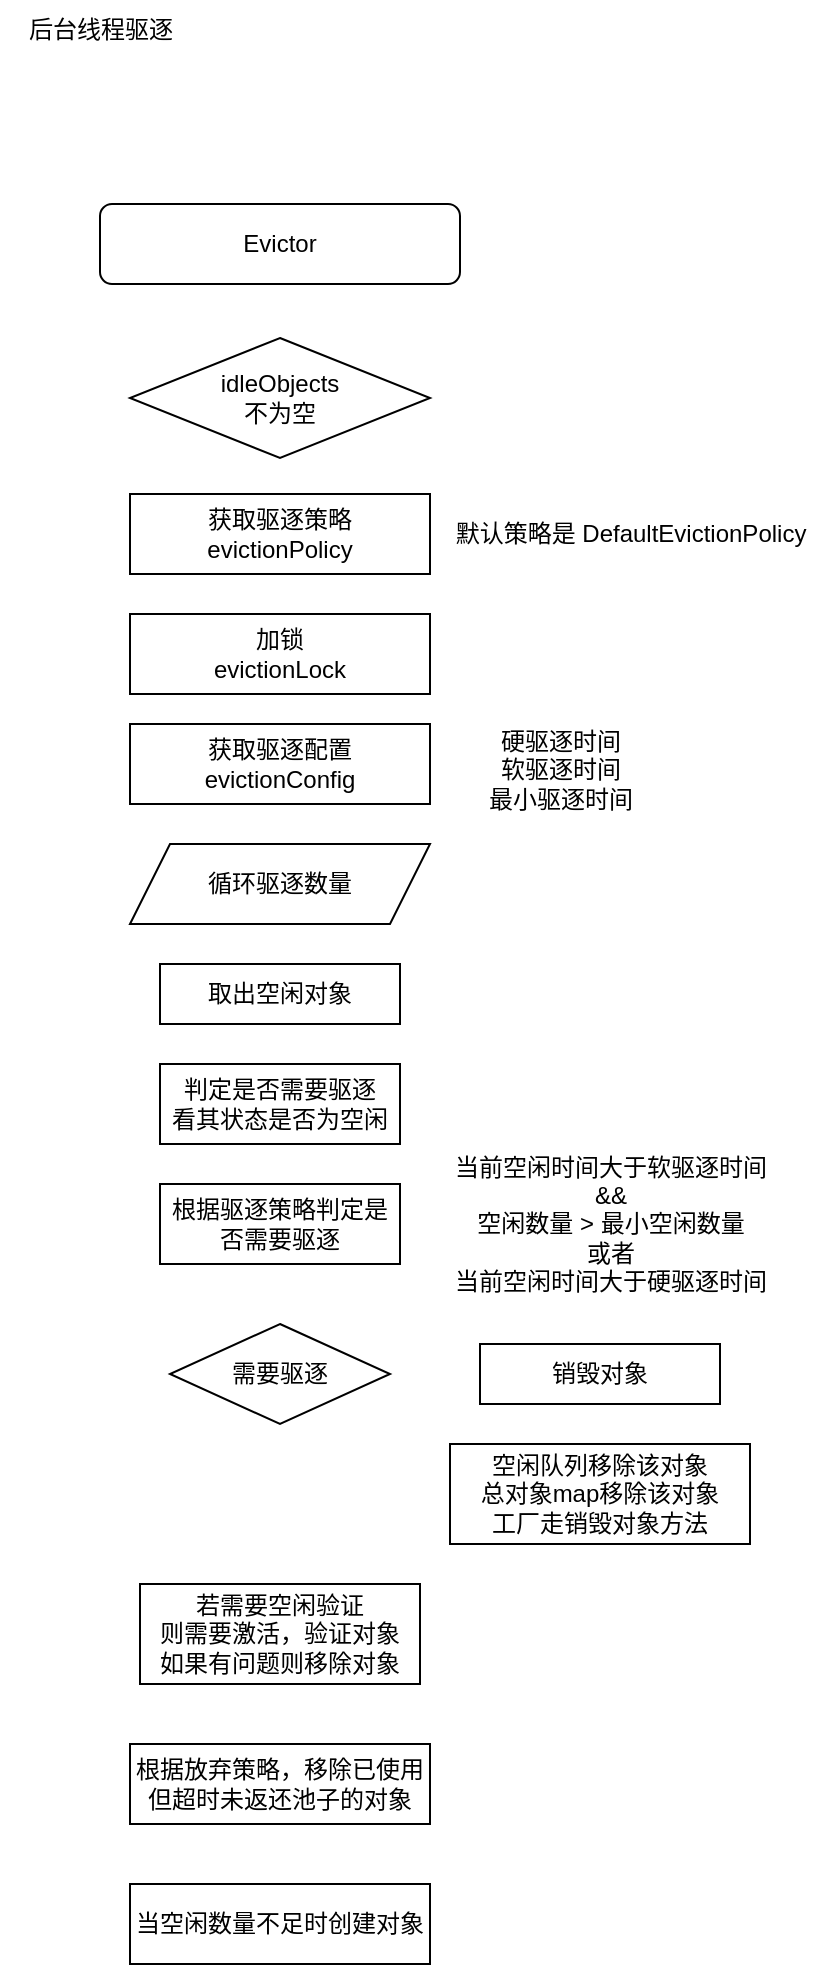 <mxfile version="22.1.17" type="github">
  <diagram name="第 1 页" id="6-jU-0XPGq7SDBRIE0aK">
    <mxGraphModel dx="934" dy="568" grid="1" gridSize="10" guides="1" tooltips="1" connect="1" arrows="1" fold="1" page="1" pageScale="1" pageWidth="4681" pageHeight="3300" math="0" shadow="0">
      <root>
        <mxCell id="0" />
        <mxCell id="1" parent="0" />
        <mxCell id="iCbWA6MRuvndbBMCzDH3-1" value="Evictor" style="rounded=1;whiteSpace=wrap;html=1;" vertex="1" parent="1">
          <mxGeometry x="110" y="140" width="180" height="40" as="geometry" />
        </mxCell>
        <mxCell id="iCbWA6MRuvndbBMCzDH3-2" value="后台线程驱逐" style="text;html=1;align=center;verticalAlign=middle;resizable=0;points=[];autosize=1;strokeColor=none;fillColor=none;" vertex="1" parent="1">
          <mxGeometry x="60" y="38" width="100" height="30" as="geometry" />
        </mxCell>
        <mxCell id="iCbWA6MRuvndbBMCzDH3-3" value="idleObjects&lt;br&gt;不为空" style="rhombus;whiteSpace=wrap;html=1;" vertex="1" parent="1">
          <mxGeometry x="125" y="207" width="150" height="60" as="geometry" />
        </mxCell>
        <mxCell id="iCbWA6MRuvndbBMCzDH3-4" value="获取驱逐策略&lt;br&gt;evictionPolicy" style="whiteSpace=wrap;html=1;" vertex="1" parent="1">
          <mxGeometry x="125" y="285" width="150" height="40" as="geometry" />
        </mxCell>
        <mxCell id="iCbWA6MRuvndbBMCzDH3-6" value="默认策略是&amp;nbsp;DefaultEvictionPolicy" style="text;html=1;align=center;verticalAlign=middle;resizable=0;points=[];autosize=1;strokeColor=none;fillColor=none;" vertex="1" parent="1">
          <mxGeometry x="275" y="290" width="200" height="30" as="geometry" />
        </mxCell>
        <mxCell id="iCbWA6MRuvndbBMCzDH3-7" value="加锁&lt;br&gt;evictionLock" style="rounded=0;whiteSpace=wrap;html=1;" vertex="1" parent="1">
          <mxGeometry x="125" y="345" width="150" height="40" as="geometry" />
        </mxCell>
        <mxCell id="iCbWA6MRuvndbBMCzDH3-8" value="获取驱逐配置&lt;br&gt;evictionConfig" style="whiteSpace=wrap;html=1;" vertex="1" parent="1">
          <mxGeometry x="125" y="400" width="150" height="40" as="geometry" />
        </mxCell>
        <mxCell id="iCbWA6MRuvndbBMCzDH3-9" value="硬驱逐时间&lt;br&gt;软驱逐时间&lt;br&gt;最小驱逐时间" style="text;html=1;align=center;verticalAlign=middle;resizable=0;points=[];autosize=1;strokeColor=none;fillColor=none;" vertex="1" parent="1">
          <mxGeometry x="290" y="393" width="100" height="60" as="geometry" />
        </mxCell>
        <mxCell id="iCbWA6MRuvndbBMCzDH3-11" value="循环驱逐数量" style="shape=parallelogram;perimeter=parallelogramPerimeter;whiteSpace=wrap;html=1;fixedSize=1;" vertex="1" parent="1">
          <mxGeometry x="125" y="460" width="150" height="40" as="geometry" />
        </mxCell>
        <mxCell id="iCbWA6MRuvndbBMCzDH3-12" value="取出空闲对象" style="rounded=0;whiteSpace=wrap;html=1;" vertex="1" parent="1">
          <mxGeometry x="140" y="520" width="120" height="30" as="geometry" />
        </mxCell>
        <mxCell id="iCbWA6MRuvndbBMCzDH3-13" value="判定是否需要驱逐&lt;br&gt;看其状态是否为空闲" style="rounded=0;whiteSpace=wrap;html=1;" vertex="1" parent="1">
          <mxGeometry x="140" y="570" width="120" height="40" as="geometry" />
        </mxCell>
        <mxCell id="iCbWA6MRuvndbBMCzDH3-15" value="根据驱逐策略判定是否需要驱逐" style="rounded=0;whiteSpace=wrap;html=1;" vertex="1" parent="1">
          <mxGeometry x="140" y="630" width="120" height="40" as="geometry" />
        </mxCell>
        <mxCell id="iCbWA6MRuvndbBMCzDH3-16" value="当前空闲时间大于软驱逐时间 &lt;br&gt;&amp;amp;&amp;amp; &lt;br&gt;空闲数量 &amp;gt; 最小空闲数量&lt;br&gt;或者&lt;br&gt;当前空闲时间大于硬驱逐时间" style="text;html=1;align=center;verticalAlign=middle;resizable=0;points=[];autosize=1;strokeColor=none;fillColor=none;" vertex="1" parent="1">
          <mxGeometry x="275" y="605" width="180" height="90" as="geometry" />
        </mxCell>
        <mxCell id="iCbWA6MRuvndbBMCzDH3-17" value="需要驱逐" style="rhombus;whiteSpace=wrap;html=1;" vertex="1" parent="1">
          <mxGeometry x="145" y="700" width="110" height="50" as="geometry" />
        </mxCell>
        <mxCell id="iCbWA6MRuvndbBMCzDH3-18" value="销毁对象" style="rounded=0;whiteSpace=wrap;html=1;" vertex="1" parent="1">
          <mxGeometry x="300" y="710" width="120" height="30" as="geometry" />
        </mxCell>
        <mxCell id="iCbWA6MRuvndbBMCzDH3-19" value="空闲队列移除该对象&lt;br&gt;总对象map移除该对象&lt;br&gt;工厂走销毁对象方法" style="whiteSpace=wrap;html=1;" vertex="1" parent="1">
          <mxGeometry x="285" y="760" width="150" height="50" as="geometry" />
        </mxCell>
        <mxCell id="iCbWA6MRuvndbBMCzDH3-20" value="若需要空闲验证&lt;br&gt;则需要激活，验证对象&lt;br&gt;如果有问题则移除对象" style="whiteSpace=wrap;html=1;" vertex="1" parent="1">
          <mxGeometry x="130" y="830" width="140" height="50" as="geometry" />
        </mxCell>
        <mxCell id="iCbWA6MRuvndbBMCzDH3-21" value="根据放弃策略，移除已使用但超时未返还池子的对象" style="whiteSpace=wrap;html=1;" vertex="1" parent="1">
          <mxGeometry x="125" y="910" width="150" height="40" as="geometry" />
        </mxCell>
        <mxCell id="iCbWA6MRuvndbBMCzDH3-22" value="当空闲数量不足时创建对象" style="whiteSpace=wrap;html=1;" vertex="1" parent="1">
          <mxGeometry x="125" y="980" width="150" height="40" as="geometry" />
        </mxCell>
      </root>
    </mxGraphModel>
  </diagram>
</mxfile>
